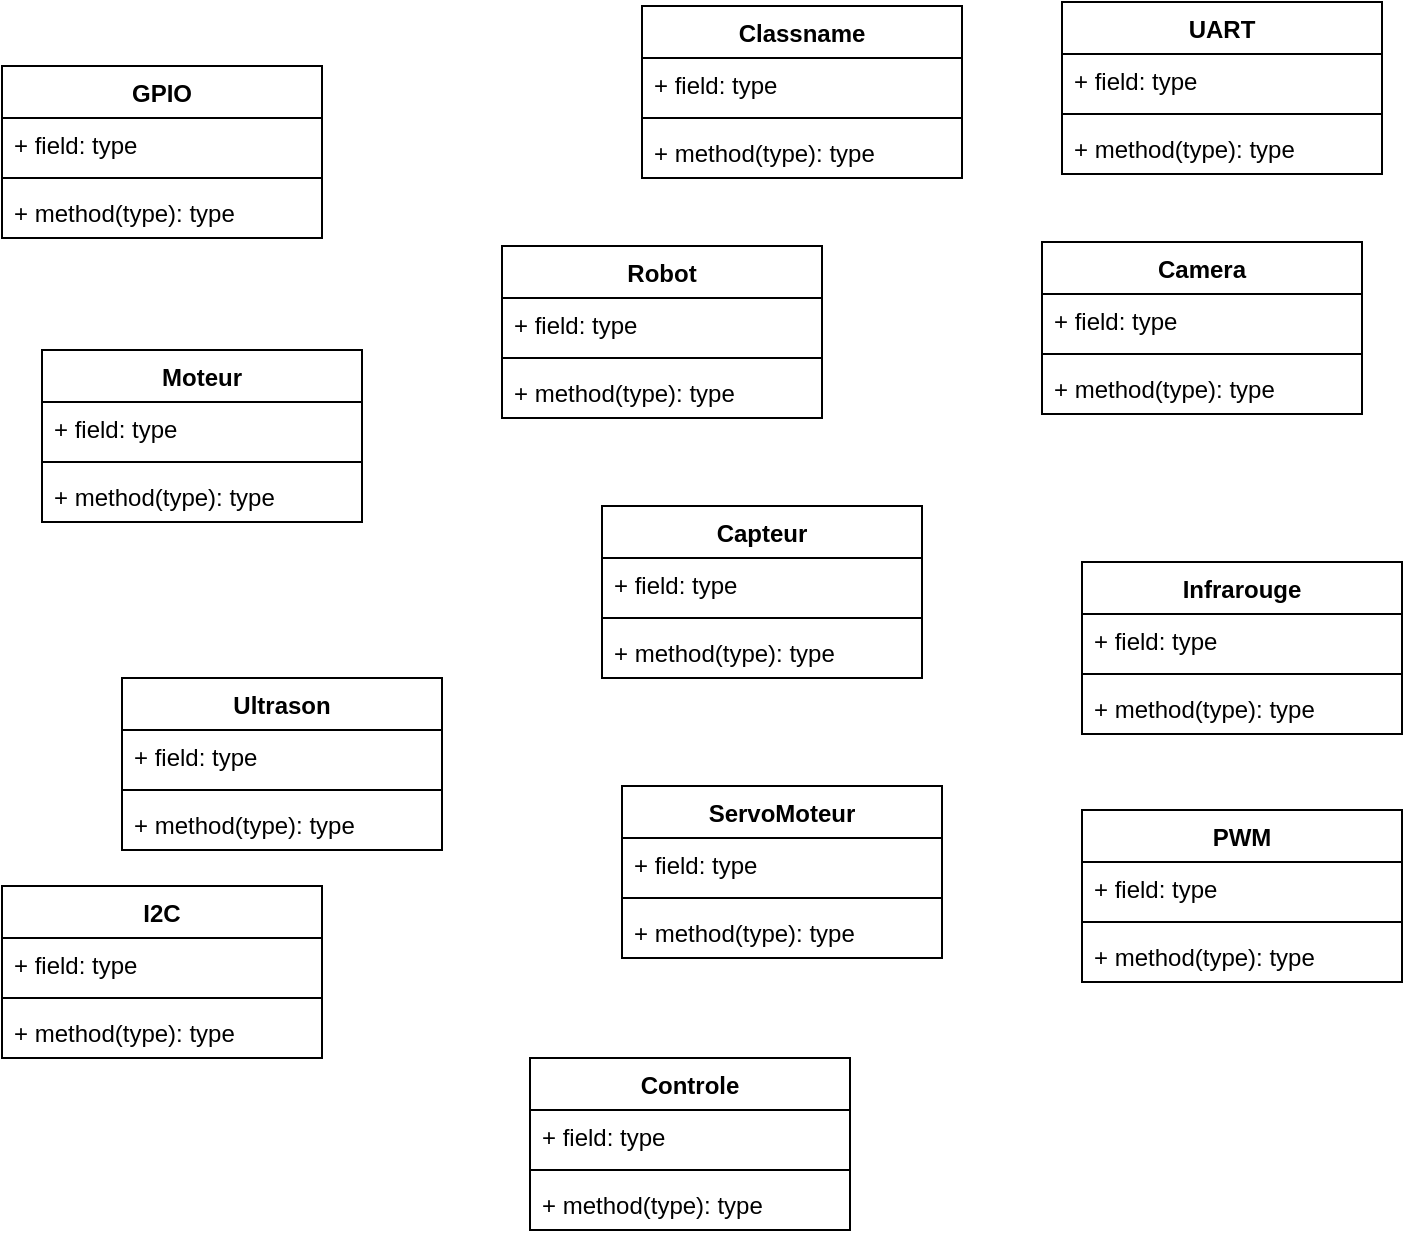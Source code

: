 <mxfile version="16.6.1" type="github">
  <diagram id="C5RBs43oDa-KdzZeNtuy" name="Page-1">
    <mxGraphModel dx="1038" dy="564" grid="1" gridSize="10" guides="1" tooltips="1" connect="1" arrows="1" fold="1" page="1" pageScale="1" pageWidth="827" pageHeight="1169" math="0" shadow="0">
      <root>
        <mxCell id="WIyWlLk6GJQsqaUBKTNV-0" />
        <mxCell id="WIyWlLk6GJQsqaUBKTNV-1" parent="WIyWlLk6GJQsqaUBKTNV-0" />
        <mxCell id="arRX01_WAx8-b9DQaTd--1" value="Robot" style="swimlane;fontStyle=1;align=center;verticalAlign=top;childLayout=stackLayout;horizontal=1;startSize=26;horizontalStack=0;resizeParent=1;resizeParentMax=0;resizeLast=0;collapsible=1;marginBottom=0;" vertex="1" parent="WIyWlLk6GJQsqaUBKTNV-1">
          <mxGeometry x="320" y="140" width="160" height="86" as="geometry" />
        </mxCell>
        <mxCell id="arRX01_WAx8-b9DQaTd--2" value="+ field: type" style="text;strokeColor=none;fillColor=none;align=left;verticalAlign=top;spacingLeft=4;spacingRight=4;overflow=hidden;rotatable=0;points=[[0,0.5],[1,0.5]];portConstraint=eastwest;" vertex="1" parent="arRX01_WAx8-b9DQaTd--1">
          <mxGeometry y="26" width="160" height="26" as="geometry" />
        </mxCell>
        <mxCell id="arRX01_WAx8-b9DQaTd--3" value="" style="line;strokeWidth=1;fillColor=none;align=left;verticalAlign=middle;spacingTop=-1;spacingLeft=3;spacingRight=3;rotatable=0;labelPosition=right;points=[];portConstraint=eastwest;" vertex="1" parent="arRX01_WAx8-b9DQaTd--1">
          <mxGeometry y="52" width="160" height="8" as="geometry" />
        </mxCell>
        <mxCell id="arRX01_WAx8-b9DQaTd--4" value="+ method(type): type" style="text;strokeColor=none;fillColor=none;align=left;verticalAlign=top;spacingLeft=4;spacingRight=4;overflow=hidden;rotatable=0;points=[[0,0.5],[1,0.5]];portConstraint=eastwest;" vertex="1" parent="arRX01_WAx8-b9DQaTd--1">
          <mxGeometry y="60" width="160" height="26" as="geometry" />
        </mxCell>
        <mxCell id="arRX01_WAx8-b9DQaTd--9" value="Capteur" style="swimlane;fontStyle=1;align=center;verticalAlign=top;childLayout=stackLayout;horizontal=1;startSize=26;horizontalStack=0;resizeParent=1;resizeParentMax=0;resizeLast=0;collapsible=1;marginBottom=0;" vertex="1" parent="WIyWlLk6GJQsqaUBKTNV-1">
          <mxGeometry x="370" y="270" width="160" height="86" as="geometry" />
        </mxCell>
        <mxCell id="arRX01_WAx8-b9DQaTd--10" value="+ field: type" style="text;strokeColor=none;fillColor=none;align=left;verticalAlign=top;spacingLeft=4;spacingRight=4;overflow=hidden;rotatable=0;points=[[0,0.5],[1,0.5]];portConstraint=eastwest;" vertex="1" parent="arRX01_WAx8-b9DQaTd--9">
          <mxGeometry y="26" width="160" height="26" as="geometry" />
        </mxCell>
        <mxCell id="arRX01_WAx8-b9DQaTd--11" value="" style="line;strokeWidth=1;fillColor=none;align=left;verticalAlign=middle;spacingTop=-1;spacingLeft=3;spacingRight=3;rotatable=0;labelPosition=right;points=[];portConstraint=eastwest;" vertex="1" parent="arRX01_WAx8-b9DQaTd--9">
          <mxGeometry y="52" width="160" height="8" as="geometry" />
        </mxCell>
        <mxCell id="arRX01_WAx8-b9DQaTd--12" value="+ method(type): type" style="text;strokeColor=none;fillColor=none;align=left;verticalAlign=top;spacingLeft=4;spacingRight=4;overflow=hidden;rotatable=0;points=[[0,0.5],[1,0.5]];portConstraint=eastwest;" vertex="1" parent="arRX01_WAx8-b9DQaTd--9">
          <mxGeometry y="60" width="160" height="26" as="geometry" />
        </mxCell>
        <mxCell id="arRX01_WAx8-b9DQaTd--13" value="Moteur" style="swimlane;fontStyle=1;align=center;verticalAlign=top;childLayout=stackLayout;horizontal=1;startSize=26;horizontalStack=0;resizeParent=1;resizeParentMax=0;resizeLast=0;collapsible=1;marginBottom=0;" vertex="1" parent="WIyWlLk6GJQsqaUBKTNV-1">
          <mxGeometry x="90" y="192" width="160" height="86" as="geometry" />
        </mxCell>
        <mxCell id="arRX01_WAx8-b9DQaTd--14" value="+ field: type" style="text;strokeColor=none;fillColor=none;align=left;verticalAlign=top;spacingLeft=4;spacingRight=4;overflow=hidden;rotatable=0;points=[[0,0.5],[1,0.5]];portConstraint=eastwest;" vertex="1" parent="arRX01_WAx8-b9DQaTd--13">
          <mxGeometry y="26" width="160" height="26" as="geometry" />
        </mxCell>
        <mxCell id="arRX01_WAx8-b9DQaTd--15" value="" style="line;strokeWidth=1;fillColor=none;align=left;verticalAlign=middle;spacingTop=-1;spacingLeft=3;spacingRight=3;rotatable=0;labelPosition=right;points=[];portConstraint=eastwest;" vertex="1" parent="arRX01_WAx8-b9DQaTd--13">
          <mxGeometry y="52" width="160" height="8" as="geometry" />
        </mxCell>
        <mxCell id="arRX01_WAx8-b9DQaTd--16" value="+ method(type): type" style="text;strokeColor=none;fillColor=none;align=left;verticalAlign=top;spacingLeft=4;spacingRight=4;overflow=hidden;rotatable=0;points=[[0,0.5],[1,0.5]];portConstraint=eastwest;" vertex="1" parent="arRX01_WAx8-b9DQaTd--13">
          <mxGeometry y="60" width="160" height="26" as="geometry" />
        </mxCell>
        <mxCell id="arRX01_WAx8-b9DQaTd--17" value="Camera" style="swimlane;fontStyle=1;align=center;verticalAlign=top;childLayout=stackLayout;horizontal=1;startSize=26;horizontalStack=0;resizeParent=1;resizeParentMax=0;resizeLast=0;collapsible=1;marginBottom=0;" vertex="1" parent="WIyWlLk6GJQsqaUBKTNV-1">
          <mxGeometry x="590" y="138" width="160" height="86" as="geometry" />
        </mxCell>
        <mxCell id="arRX01_WAx8-b9DQaTd--18" value="+ field: type" style="text;strokeColor=none;fillColor=none;align=left;verticalAlign=top;spacingLeft=4;spacingRight=4;overflow=hidden;rotatable=0;points=[[0,0.5],[1,0.5]];portConstraint=eastwest;" vertex="1" parent="arRX01_WAx8-b9DQaTd--17">
          <mxGeometry y="26" width="160" height="26" as="geometry" />
        </mxCell>
        <mxCell id="arRX01_WAx8-b9DQaTd--19" value="" style="line;strokeWidth=1;fillColor=none;align=left;verticalAlign=middle;spacingTop=-1;spacingLeft=3;spacingRight=3;rotatable=0;labelPosition=right;points=[];portConstraint=eastwest;" vertex="1" parent="arRX01_WAx8-b9DQaTd--17">
          <mxGeometry y="52" width="160" height="8" as="geometry" />
        </mxCell>
        <mxCell id="arRX01_WAx8-b9DQaTd--20" value="+ method(type): type" style="text;strokeColor=none;fillColor=none;align=left;verticalAlign=top;spacingLeft=4;spacingRight=4;overflow=hidden;rotatable=0;points=[[0,0.5],[1,0.5]];portConstraint=eastwest;" vertex="1" parent="arRX01_WAx8-b9DQaTd--17">
          <mxGeometry y="60" width="160" height="26" as="geometry" />
        </mxCell>
        <mxCell id="arRX01_WAx8-b9DQaTd--21" value="Ultrason" style="swimlane;fontStyle=1;align=center;verticalAlign=top;childLayout=stackLayout;horizontal=1;startSize=26;horizontalStack=0;resizeParent=1;resizeParentMax=0;resizeLast=0;collapsible=1;marginBottom=0;" vertex="1" parent="WIyWlLk6GJQsqaUBKTNV-1">
          <mxGeometry x="130" y="356" width="160" height="86" as="geometry" />
        </mxCell>
        <mxCell id="arRX01_WAx8-b9DQaTd--22" value="+ field: type" style="text;strokeColor=none;fillColor=none;align=left;verticalAlign=top;spacingLeft=4;spacingRight=4;overflow=hidden;rotatable=0;points=[[0,0.5],[1,0.5]];portConstraint=eastwest;" vertex="1" parent="arRX01_WAx8-b9DQaTd--21">
          <mxGeometry y="26" width="160" height="26" as="geometry" />
        </mxCell>
        <mxCell id="arRX01_WAx8-b9DQaTd--23" value="" style="line;strokeWidth=1;fillColor=none;align=left;verticalAlign=middle;spacingTop=-1;spacingLeft=3;spacingRight=3;rotatable=0;labelPosition=right;points=[];portConstraint=eastwest;" vertex="1" parent="arRX01_WAx8-b9DQaTd--21">
          <mxGeometry y="52" width="160" height="8" as="geometry" />
        </mxCell>
        <mxCell id="arRX01_WAx8-b9DQaTd--24" value="+ method(type): type" style="text;strokeColor=none;fillColor=none;align=left;verticalAlign=top;spacingLeft=4;spacingRight=4;overflow=hidden;rotatable=0;points=[[0,0.5],[1,0.5]];portConstraint=eastwest;" vertex="1" parent="arRX01_WAx8-b9DQaTd--21">
          <mxGeometry y="60" width="160" height="26" as="geometry" />
        </mxCell>
        <mxCell id="arRX01_WAx8-b9DQaTd--25" value="Infrarouge" style="swimlane;fontStyle=1;align=center;verticalAlign=top;childLayout=stackLayout;horizontal=1;startSize=26;horizontalStack=0;resizeParent=1;resizeParentMax=0;resizeLast=0;collapsible=1;marginBottom=0;" vertex="1" parent="WIyWlLk6GJQsqaUBKTNV-1">
          <mxGeometry x="610" y="298" width="160" height="86" as="geometry" />
        </mxCell>
        <mxCell id="arRX01_WAx8-b9DQaTd--26" value="+ field: type" style="text;strokeColor=none;fillColor=none;align=left;verticalAlign=top;spacingLeft=4;spacingRight=4;overflow=hidden;rotatable=0;points=[[0,0.5],[1,0.5]];portConstraint=eastwest;" vertex="1" parent="arRX01_WAx8-b9DQaTd--25">
          <mxGeometry y="26" width="160" height="26" as="geometry" />
        </mxCell>
        <mxCell id="arRX01_WAx8-b9DQaTd--27" value="" style="line;strokeWidth=1;fillColor=none;align=left;verticalAlign=middle;spacingTop=-1;spacingLeft=3;spacingRight=3;rotatable=0;labelPosition=right;points=[];portConstraint=eastwest;" vertex="1" parent="arRX01_WAx8-b9DQaTd--25">
          <mxGeometry y="52" width="160" height="8" as="geometry" />
        </mxCell>
        <mxCell id="arRX01_WAx8-b9DQaTd--28" value="+ method(type): type" style="text;strokeColor=none;fillColor=none;align=left;verticalAlign=top;spacingLeft=4;spacingRight=4;overflow=hidden;rotatable=0;points=[[0,0.5],[1,0.5]];portConstraint=eastwest;" vertex="1" parent="arRX01_WAx8-b9DQaTd--25">
          <mxGeometry y="60" width="160" height="26" as="geometry" />
        </mxCell>
        <mxCell id="arRX01_WAx8-b9DQaTd--29" value="ServoMoteur" style="swimlane;fontStyle=1;align=center;verticalAlign=top;childLayout=stackLayout;horizontal=1;startSize=26;horizontalStack=0;resizeParent=1;resizeParentMax=0;resizeLast=0;collapsible=1;marginBottom=0;" vertex="1" parent="WIyWlLk6GJQsqaUBKTNV-1">
          <mxGeometry x="380" y="410" width="160" height="86" as="geometry" />
        </mxCell>
        <mxCell id="arRX01_WAx8-b9DQaTd--30" value="+ field: type" style="text;strokeColor=none;fillColor=none;align=left;verticalAlign=top;spacingLeft=4;spacingRight=4;overflow=hidden;rotatable=0;points=[[0,0.5],[1,0.5]];portConstraint=eastwest;" vertex="1" parent="arRX01_WAx8-b9DQaTd--29">
          <mxGeometry y="26" width="160" height="26" as="geometry" />
        </mxCell>
        <mxCell id="arRX01_WAx8-b9DQaTd--31" value="" style="line;strokeWidth=1;fillColor=none;align=left;verticalAlign=middle;spacingTop=-1;spacingLeft=3;spacingRight=3;rotatable=0;labelPosition=right;points=[];portConstraint=eastwest;" vertex="1" parent="arRX01_WAx8-b9DQaTd--29">
          <mxGeometry y="52" width="160" height="8" as="geometry" />
        </mxCell>
        <mxCell id="arRX01_WAx8-b9DQaTd--32" value="+ method(type): type" style="text;strokeColor=none;fillColor=none;align=left;verticalAlign=top;spacingLeft=4;spacingRight=4;overflow=hidden;rotatable=0;points=[[0,0.5],[1,0.5]];portConstraint=eastwest;" vertex="1" parent="arRX01_WAx8-b9DQaTd--29">
          <mxGeometry y="60" width="160" height="26" as="geometry" />
        </mxCell>
        <mxCell id="arRX01_WAx8-b9DQaTd--37" value="Classname" style="swimlane;fontStyle=1;align=center;verticalAlign=top;childLayout=stackLayout;horizontal=1;startSize=26;horizontalStack=0;resizeParent=1;resizeParentMax=0;resizeLast=0;collapsible=1;marginBottom=0;" vertex="1" parent="WIyWlLk6GJQsqaUBKTNV-1">
          <mxGeometry x="390" y="20" width="160" height="86" as="geometry" />
        </mxCell>
        <mxCell id="arRX01_WAx8-b9DQaTd--38" value="+ field: type" style="text;strokeColor=none;fillColor=none;align=left;verticalAlign=top;spacingLeft=4;spacingRight=4;overflow=hidden;rotatable=0;points=[[0,0.5],[1,0.5]];portConstraint=eastwest;" vertex="1" parent="arRX01_WAx8-b9DQaTd--37">
          <mxGeometry y="26" width="160" height="26" as="geometry" />
        </mxCell>
        <mxCell id="arRX01_WAx8-b9DQaTd--39" value="" style="line;strokeWidth=1;fillColor=none;align=left;verticalAlign=middle;spacingTop=-1;spacingLeft=3;spacingRight=3;rotatable=0;labelPosition=right;points=[];portConstraint=eastwest;" vertex="1" parent="arRX01_WAx8-b9DQaTd--37">
          <mxGeometry y="52" width="160" height="8" as="geometry" />
        </mxCell>
        <mxCell id="arRX01_WAx8-b9DQaTd--40" value="+ method(type): type" style="text;strokeColor=none;fillColor=none;align=left;verticalAlign=top;spacingLeft=4;spacingRight=4;overflow=hidden;rotatable=0;points=[[0,0.5],[1,0.5]];portConstraint=eastwest;" vertex="1" parent="arRX01_WAx8-b9DQaTd--37">
          <mxGeometry y="60" width="160" height="26" as="geometry" />
        </mxCell>
        <mxCell id="arRX01_WAx8-b9DQaTd--41" value="GPIO" style="swimlane;fontStyle=1;align=center;verticalAlign=top;childLayout=stackLayout;horizontal=1;startSize=26;horizontalStack=0;resizeParent=1;resizeParentMax=0;resizeLast=0;collapsible=1;marginBottom=0;" vertex="1" parent="WIyWlLk6GJQsqaUBKTNV-1">
          <mxGeometry x="70" y="50" width="160" height="86" as="geometry" />
        </mxCell>
        <mxCell id="arRX01_WAx8-b9DQaTd--42" value="+ field: type" style="text;strokeColor=none;fillColor=none;align=left;verticalAlign=top;spacingLeft=4;spacingRight=4;overflow=hidden;rotatable=0;points=[[0,0.5],[1,0.5]];portConstraint=eastwest;" vertex="1" parent="arRX01_WAx8-b9DQaTd--41">
          <mxGeometry y="26" width="160" height="26" as="geometry" />
        </mxCell>
        <mxCell id="arRX01_WAx8-b9DQaTd--43" value="" style="line;strokeWidth=1;fillColor=none;align=left;verticalAlign=middle;spacingTop=-1;spacingLeft=3;spacingRight=3;rotatable=0;labelPosition=right;points=[];portConstraint=eastwest;" vertex="1" parent="arRX01_WAx8-b9DQaTd--41">
          <mxGeometry y="52" width="160" height="8" as="geometry" />
        </mxCell>
        <mxCell id="arRX01_WAx8-b9DQaTd--44" value="+ method(type): type" style="text;strokeColor=none;fillColor=none;align=left;verticalAlign=top;spacingLeft=4;spacingRight=4;overflow=hidden;rotatable=0;points=[[0,0.5],[1,0.5]];portConstraint=eastwest;" vertex="1" parent="arRX01_WAx8-b9DQaTd--41">
          <mxGeometry y="60" width="160" height="26" as="geometry" />
        </mxCell>
        <mxCell id="arRX01_WAx8-b9DQaTd--45" value="UART" style="swimlane;fontStyle=1;align=center;verticalAlign=top;childLayout=stackLayout;horizontal=1;startSize=26;horizontalStack=0;resizeParent=1;resizeParentMax=0;resizeLast=0;collapsible=1;marginBottom=0;" vertex="1" parent="WIyWlLk6GJQsqaUBKTNV-1">
          <mxGeometry x="600" y="18" width="160" height="86" as="geometry" />
        </mxCell>
        <mxCell id="arRX01_WAx8-b9DQaTd--46" value="+ field: type" style="text;strokeColor=none;fillColor=none;align=left;verticalAlign=top;spacingLeft=4;spacingRight=4;overflow=hidden;rotatable=0;points=[[0,0.5],[1,0.5]];portConstraint=eastwest;" vertex="1" parent="arRX01_WAx8-b9DQaTd--45">
          <mxGeometry y="26" width="160" height="26" as="geometry" />
        </mxCell>
        <mxCell id="arRX01_WAx8-b9DQaTd--47" value="" style="line;strokeWidth=1;fillColor=none;align=left;verticalAlign=middle;spacingTop=-1;spacingLeft=3;spacingRight=3;rotatable=0;labelPosition=right;points=[];portConstraint=eastwest;" vertex="1" parent="arRX01_WAx8-b9DQaTd--45">
          <mxGeometry y="52" width="160" height="8" as="geometry" />
        </mxCell>
        <mxCell id="arRX01_WAx8-b9DQaTd--48" value="+ method(type): type" style="text;strokeColor=none;fillColor=none;align=left;verticalAlign=top;spacingLeft=4;spacingRight=4;overflow=hidden;rotatable=0;points=[[0,0.5],[1,0.5]];portConstraint=eastwest;" vertex="1" parent="arRX01_WAx8-b9DQaTd--45">
          <mxGeometry y="60" width="160" height="26" as="geometry" />
        </mxCell>
        <mxCell id="arRX01_WAx8-b9DQaTd--49" value="I2C" style="swimlane;fontStyle=1;align=center;verticalAlign=top;childLayout=stackLayout;horizontal=1;startSize=26;horizontalStack=0;resizeParent=1;resizeParentMax=0;resizeLast=0;collapsible=1;marginBottom=0;" vertex="1" parent="WIyWlLk6GJQsqaUBKTNV-1">
          <mxGeometry x="70" y="460" width="160" height="86" as="geometry" />
        </mxCell>
        <mxCell id="arRX01_WAx8-b9DQaTd--50" value="+ field: type" style="text;strokeColor=none;fillColor=none;align=left;verticalAlign=top;spacingLeft=4;spacingRight=4;overflow=hidden;rotatable=0;points=[[0,0.5],[1,0.5]];portConstraint=eastwest;" vertex="1" parent="arRX01_WAx8-b9DQaTd--49">
          <mxGeometry y="26" width="160" height="26" as="geometry" />
        </mxCell>
        <mxCell id="arRX01_WAx8-b9DQaTd--51" value="" style="line;strokeWidth=1;fillColor=none;align=left;verticalAlign=middle;spacingTop=-1;spacingLeft=3;spacingRight=3;rotatable=0;labelPosition=right;points=[];portConstraint=eastwest;" vertex="1" parent="arRX01_WAx8-b9DQaTd--49">
          <mxGeometry y="52" width="160" height="8" as="geometry" />
        </mxCell>
        <mxCell id="arRX01_WAx8-b9DQaTd--52" value="+ method(type): type" style="text;strokeColor=none;fillColor=none;align=left;verticalAlign=top;spacingLeft=4;spacingRight=4;overflow=hidden;rotatable=0;points=[[0,0.5],[1,0.5]];portConstraint=eastwest;" vertex="1" parent="arRX01_WAx8-b9DQaTd--49">
          <mxGeometry y="60" width="160" height="26" as="geometry" />
        </mxCell>
        <mxCell id="arRX01_WAx8-b9DQaTd--53" value="PWM" style="swimlane;fontStyle=1;align=center;verticalAlign=top;childLayout=stackLayout;horizontal=1;startSize=26;horizontalStack=0;resizeParent=1;resizeParentMax=0;resizeLast=0;collapsible=1;marginBottom=0;" vertex="1" parent="WIyWlLk6GJQsqaUBKTNV-1">
          <mxGeometry x="610" y="422" width="160" height="86" as="geometry" />
        </mxCell>
        <mxCell id="arRX01_WAx8-b9DQaTd--54" value="+ field: type" style="text;strokeColor=none;fillColor=none;align=left;verticalAlign=top;spacingLeft=4;spacingRight=4;overflow=hidden;rotatable=0;points=[[0,0.5],[1,0.5]];portConstraint=eastwest;" vertex="1" parent="arRX01_WAx8-b9DQaTd--53">
          <mxGeometry y="26" width="160" height="26" as="geometry" />
        </mxCell>
        <mxCell id="arRX01_WAx8-b9DQaTd--55" value="" style="line;strokeWidth=1;fillColor=none;align=left;verticalAlign=middle;spacingTop=-1;spacingLeft=3;spacingRight=3;rotatable=0;labelPosition=right;points=[];portConstraint=eastwest;" vertex="1" parent="arRX01_WAx8-b9DQaTd--53">
          <mxGeometry y="52" width="160" height="8" as="geometry" />
        </mxCell>
        <mxCell id="arRX01_WAx8-b9DQaTd--56" value="+ method(type): type" style="text;strokeColor=none;fillColor=none;align=left;verticalAlign=top;spacingLeft=4;spacingRight=4;overflow=hidden;rotatable=0;points=[[0,0.5],[1,0.5]];portConstraint=eastwest;" vertex="1" parent="arRX01_WAx8-b9DQaTd--53">
          <mxGeometry y="60" width="160" height="26" as="geometry" />
        </mxCell>
        <mxCell id="arRX01_WAx8-b9DQaTd--57" value="Controle" style="swimlane;fontStyle=1;align=center;verticalAlign=top;childLayout=stackLayout;horizontal=1;startSize=26;horizontalStack=0;resizeParent=1;resizeParentMax=0;resizeLast=0;collapsible=1;marginBottom=0;" vertex="1" parent="WIyWlLk6GJQsqaUBKTNV-1">
          <mxGeometry x="334" y="546" width="160" height="86" as="geometry" />
        </mxCell>
        <mxCell id="arRX01_WAx8-b9DQaTd--58" value="+ field: type" style="text;strokeColor=none;fillColor=none;align=left;verticalAlign=top;spacingLeft=4;spacingRight=4;overflow=hidden;rotatable=0;points=[[0,0.5],[1,0.5]];portConstraint=eastwest;" vertex="1" parent="arRX01_WAx8-b9DQaTd--57">
          <mxGeometry y="26" width="160" height="26" as="geometry" />
        </mxCell>
        <mxCell id="arRX01_WAx8-b9DQaTd--59" value="" style="line;strokeWidth=1;fillColor=none;align=left;verticalAlign=middle;spacingTop=-1;spacingLeft=3;spacingRight=3;rotatable=0;labelPosition=right;points=[];portConstraint=eastwest;" vertex="1" parent="arRX01_WAx8-b9DQaTd--57">
          <mxGeometry y="52" width="160" height="8" as="geometry" />
        </mxCell>
        <mxCell id="arRX01_WAx8-b9DQaTd--60" value="+ method(type): type" style="text;strokeColor=none;fillColor=none;align=left;verticalAlign=top;spacingLeft=4;spacingRight=4;overflow=hidden;rotatable=0;points=[[0,0.5],[1,0.5]];portConstraint=eastwest;" vertex="1" parent="arRX01_WAx8-b9DQaTd--57">
          <mxGeometry y="60" width="160" height="26" as="geometry" />
        </mxCell>
      </root>
    </mxGraphModel>
  </diagram>
</mxfile>
